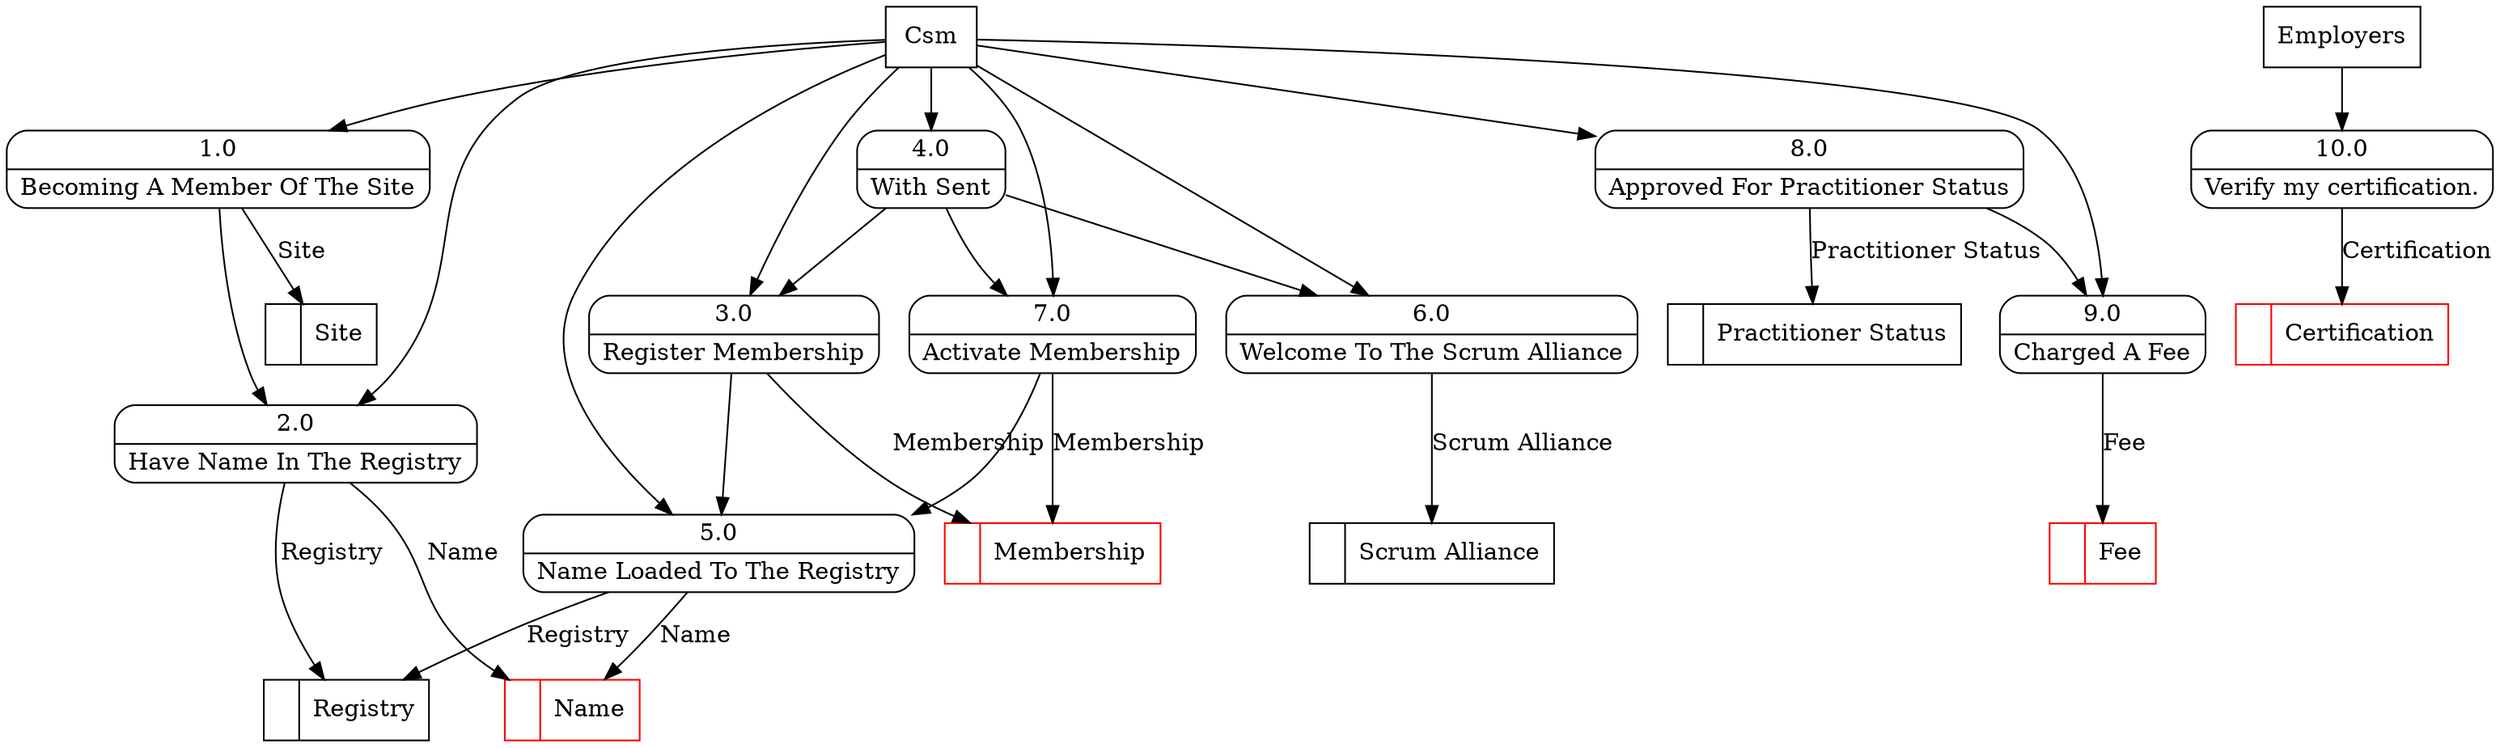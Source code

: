 digraph dfd2{ 
node[shape=record]
200 [label="<f0>  |<f1> Site " ];
201 [label="<f0>  |<f1> Registry " ];
202 [label="<f0>  |<f1> Name " color=red];
203 [label="<f0>  |<f1> Membership " color=red];
204 [label="<f0>  |<f1> Scrum Alliance " ];
205 [label="<f0>  |<f1> Fee " color=red];
206 [label="<f0>  |<f1> Practitioner Status " ];
207 [label="Csm" shape=box];
208 [label="{<f0> 1.0|<f1> Becoming A Member Of The Site }" shape=Mrecord];
209 [label="{<f0> 2.0|<f1> Have Name In The Registry }" shape=Mrecord];
210 [label="{<f0> 3.0|<f1> Register Membership }" shape=Mrecord];
211 [label="{<f0> 4.0|<f1> With Sent }" shape=Mrecord];
212 [label="{<f0> 5.0|<f1> Name Loaded To The Registry }" shape=Mrecord];
213 [label="{<f0> 6.0|<f1> Welcome To The Scrum Alliance }" shape=Mrecord];
214 [label="{<f0> 7.0|<f1> Activate Membership }" shape=Mrecord];
215 [label="{<f0> 8.0|<f1> Approved For Practitioner Status }" shape=Mrecord];
216 [label="{<f0> 9.0|<f1> Charged A Fee }" shape=Mrecord];
10 [label="{<f0> 10.0|<f1> Verify my certification. }" shape=Mrecord];
1000 [label="Employers" shape=box];
1000 -> 10
1002 [label="<f0>  |<f1> Certification " color=red];
10 -> 1002 [label="Certification"]
207 -> 208
207 -> 209
207 -> 210
207 -> 211
207 -> 212
207 -> 213
207 -> 214
207 -> 215
207 -> 216
208 -> 209
208 -> 200 [label="Site"]
209 -> 202 [label="Name"]
209 -> 201 [label="Registry"]
210 -> 212
210 -> 203 [label="Membership"]
211 -> 210
211 -> 213
211 -> 214
212 -> 201 [label="Registry"]
212 -> 202 [label="Name"]
213 -> 204 [label="Scrum Alliance"]
214 -> 212
214 -> 203 [label="Membership"]
215 -> 216
215 -> 206 [label="Practitioner Status"]
216 -> 205 [label="Fee"]
}